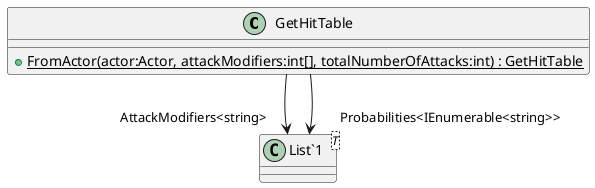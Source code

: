 @startuml
class GetHitTable {
    + {static} FromActor(actor:Actor, attackModifiers:int[], totalNumberOfAttacks:int) : GetHitTable
}
class "List`1"<T> {
}
GetHitTable --> "AttackModifiers<string>" "List`1"
GetHitTable --> "Probabilities<IEnumerable<string>>" "List`1"
@enduml
